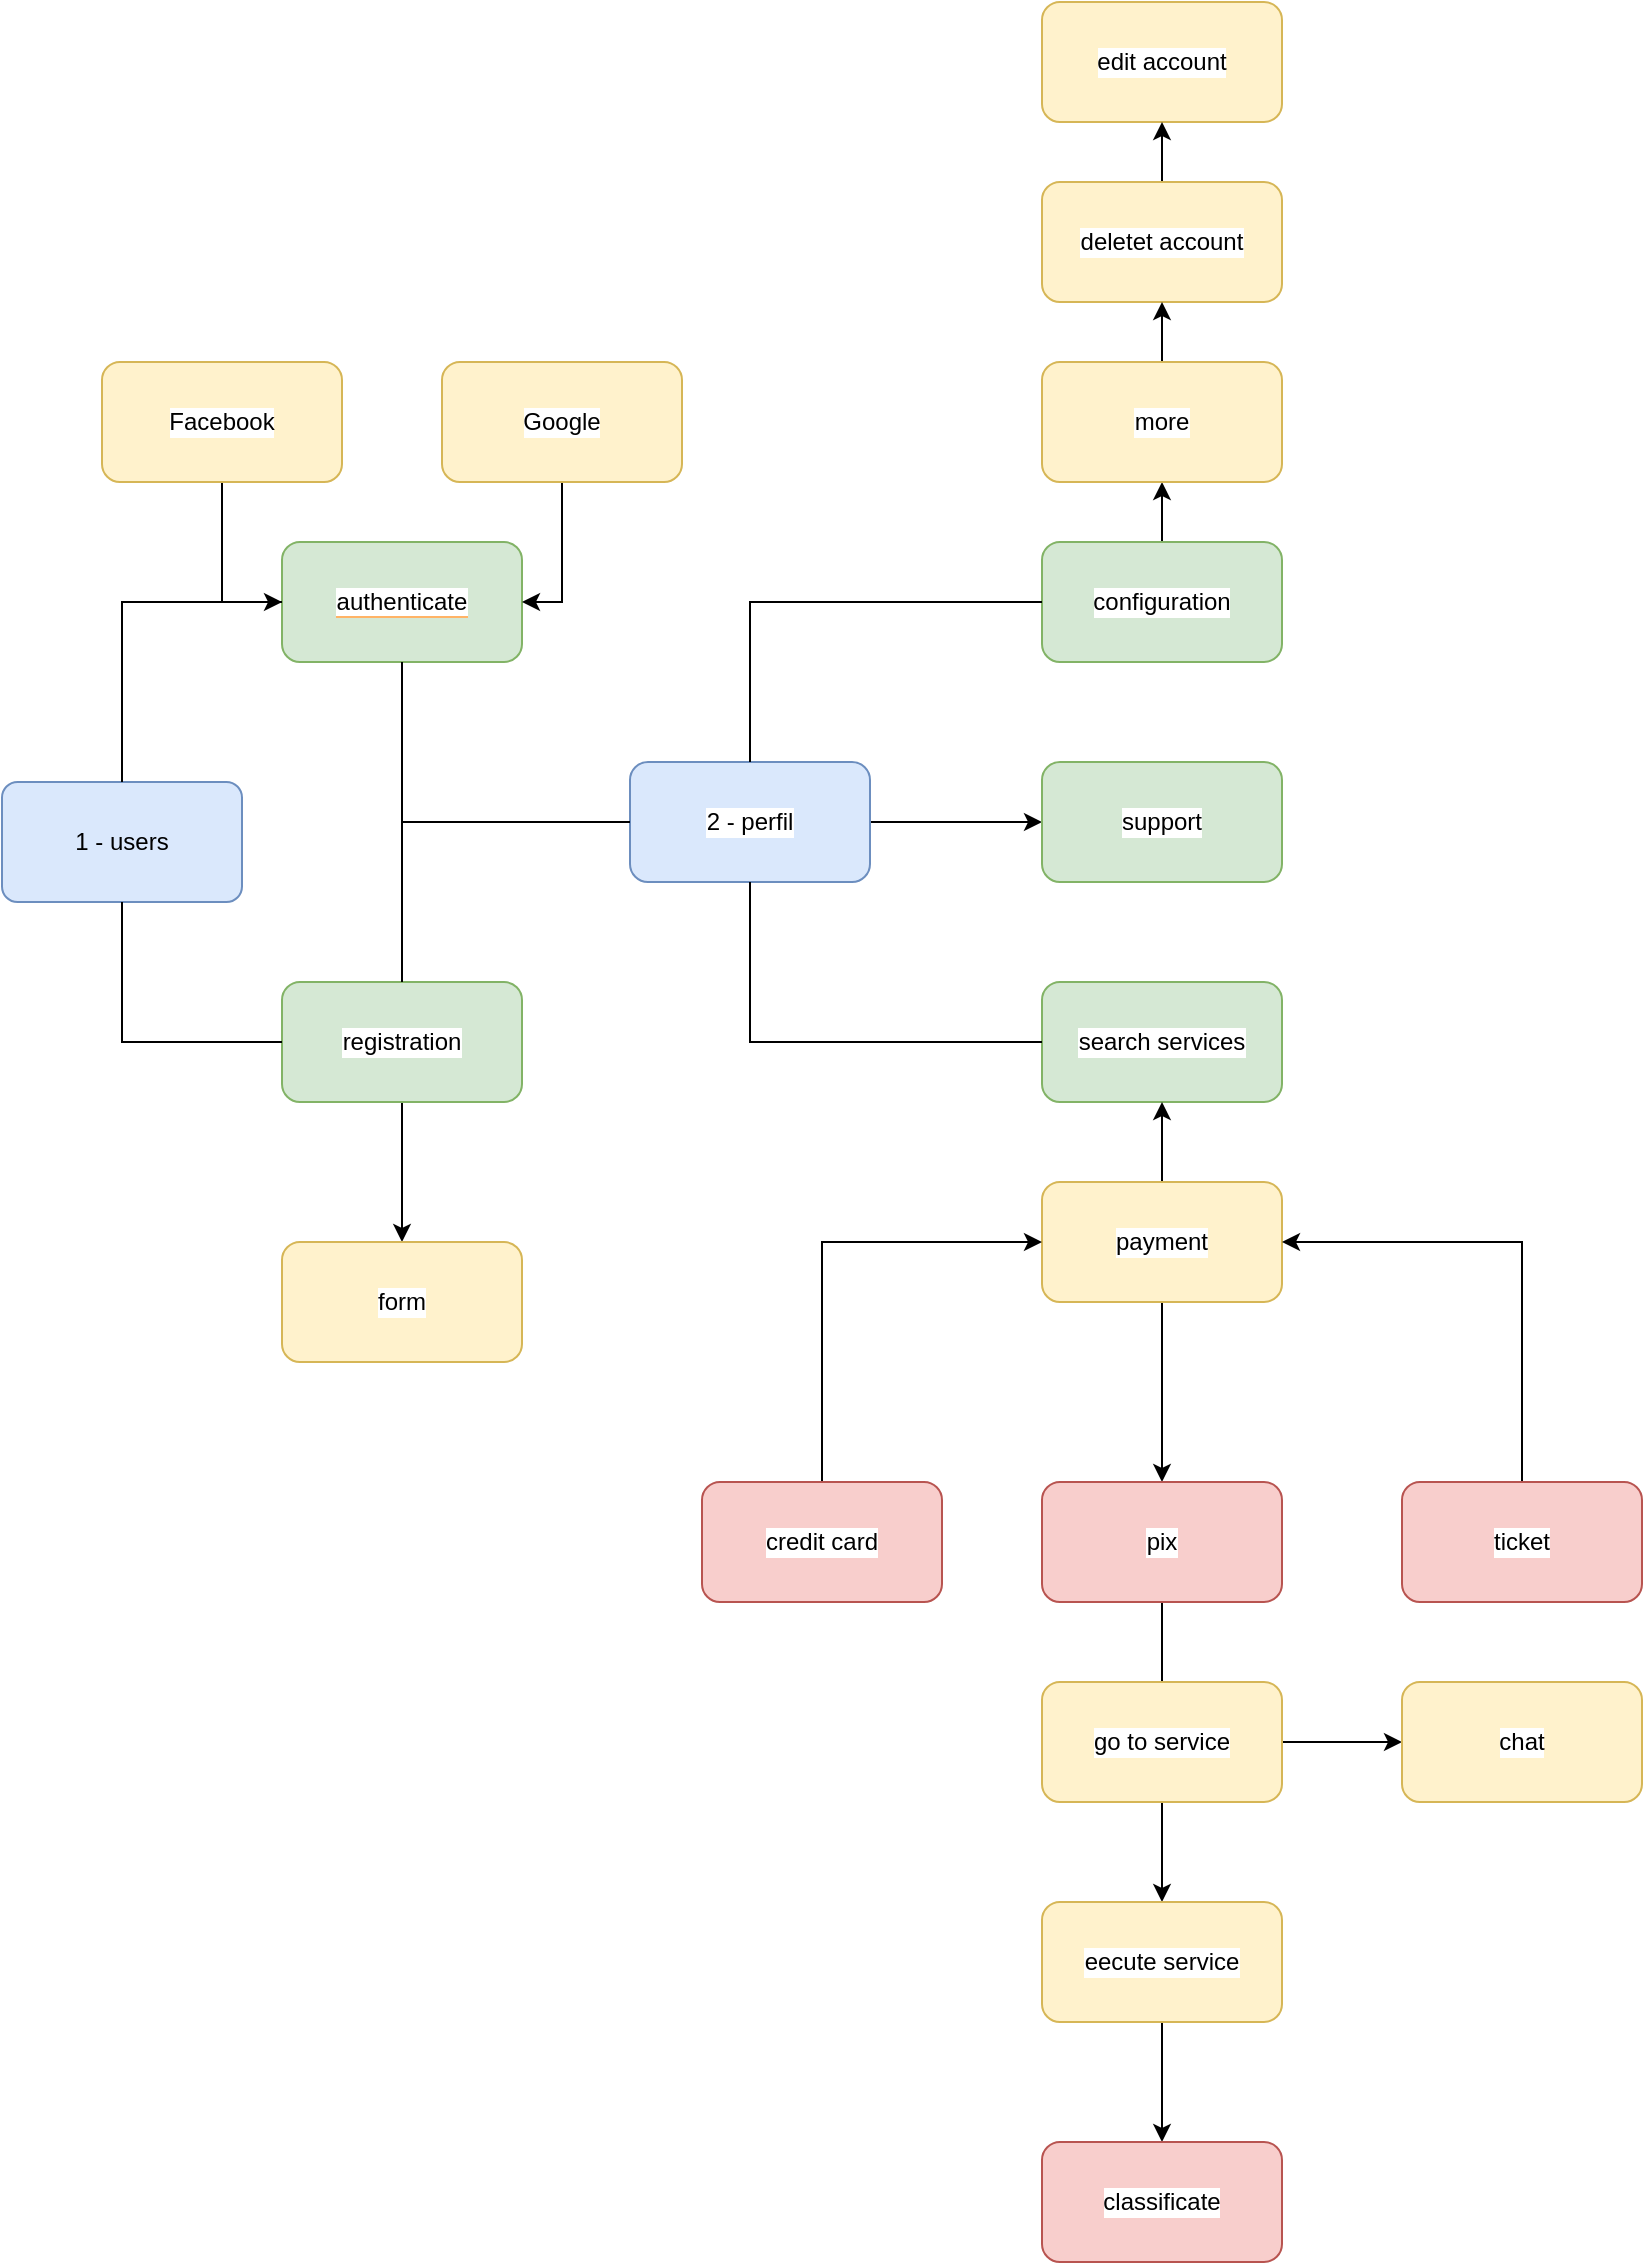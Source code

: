 <mxfile version="20.8.3" type="github"><diagram id="GysjQrM5TB3jKiKp3Abl" name="Página-1"><mxGraphModel dx="1194" dy="1855" grid="1" gridSize="10" guides="1" tooltips="1" connect="1" arrows="1" fold="1" page="1" pageScale="1" pageWidth="827" pageHeight="1169" math="0" shadow="0"><root><mxCell id="0"/><mxCell id="1" parent="0"/><mxCell id="OlG6YJmDsAbJ0_4S4ie8-1" value="1 - users" style="rounded=1;whiteSpace=wrap;html=1;arcSize=13;fillColor=#dae8fc;strokeColor=#6c8ebf;" vertex="1" parent="1"><mxGeometry x="40" y="260" width="120" height="60" as="geometry"/></mxCell><mxCell id="OlG6YJmDsAbJ0_4S4ie8-2" value="&lt;span style=&quot;background-color: rgb(255, 255, 255);&quot;&gt;authenticate&lt;/span&gt;" style="rounded=1;whiteSpace=wrap;html=1;labelBackgroundColor=#FFB366;fillColor=#d5e8d4;strokeColor=#82b366;" vertex="1" parent="1"><mxGeometry x="180" y="140" width="120" height="60" as="geometry"/></mxCell><mxCell id="OlG6YJmDsAbJ0_4S4ie8-6" value="" style="endArrow=none;html=1;rounded=0;entryX=0;entryY=0.5;entryDx=0;entryDy=0;exitX=0.5;exitY=0;exitDx=0;exitDy=0;" edge="1" parent="1" source="OlG6YJmDsAbJ0_4S4ie8-1" target="OlG6YJmDsAbJ0_4S4ie8-2"><mxGeometry width="50" height="50" relative="1" as="geometry"><mxPoint x="390" y="340" as="sourcePoint"/><mxPoint x="440" y="290" as="targetPoint"/><Array as="points"><mxPoint x="100" y="170"/></Array></mxGeometry></mxCell><mxCell id="OlG6YJmDsAbJ0_4S4ie8-31" style="edgeStyle=orthogonalEdgeStyle;rounded=0;orthogonalLoop=1;jettySize=auto;html=1;exitX=0.5;exitY=1;exitDx=0;exitDy=0;entryX=0.5;entryY=0;entryDx=0;entryDy=0;" edge="1" parent="1" source="OlG6YJmDsAbJ0_4S4ie8-7" target="OlG6YJmDsAbJ0_4S4ie8-24"><mxGeometry relative="1" as="geometry"/></mxCell><mxCell id="OlG6YJmDsAbJ0_4S4ie8-7" value="registration" style="rounded=1;whiteSpace=wrap;html=1;labelBackgroundColor=#FFFFFF;fillColor=#d5e8d4;strokeColor=#82b366;" vertex="1" parent="1"><mxGeometry x="180" y="360" width="120" height="60" as="geometry"/></mxCell><mxCell id="OlG6YJmDsAbJ0_4S4ie8-8" value="" style="endArrow=none;html=1;rounded=0;exitX=0.5;exitY=1;exitDx=0;exitDy=0;entryX=0;entryY=0.5;entryDx=0;entryDy=0;" edge="1" parent="1" source="OlG6YJmDsAbJ0_4S4ie8-1" target="OlG6YJmDsAbJ0_4S4ie8-7"><mxGeometry width="50" height="50" relative="1" as="geometry"><mxPoint x="390" y="340" as="sourcePoint"/><mxPoint x="440" y="290" as="targetPoint"/><Array as="points"><mxPoint x="100" y="390"/></Array></mxGeometry></mxCell><mxCell id="OlG6YJmDsAbJ0_4S4ie8-37" style="edgeStyle=orthogonalEdgeStyle;rounded=0;orthogonalLoop=1;jettySize=auto;html=1;exitX=1;exitY=0.5;exitDx=0;exitDy=0;" edge="1" parent="1" source="OlG6YJmDsAbJ0_4S4ie8-9" target="OlG6YJmDsAbJ0_4S4ie8-36"><mxGeometry relative="1" as="geometry"/></mxCell><mxCell id="OlG6YJmDsAbJ0_4S4ie8-9" value="2 - perfil" style="rounded=1;whiteSpace=wrap;html=1;labelBackgroundColor=#FFFFFF;fillColor=#dae8fc;strokeColor=#6c8ebf;" vertex="1" parent="1"><mxGeometry x="354" y="250" width="120" height="60" as="geometry"/></mxCell><mxCell id="OlG6YJmDsAbJ0_4S4ie8-10" value="" style="endArrow=none;html=1;rounded=0;exitX=0.5;exitY=1;exitDx=0;exitDy=0;entryX=0;entryY=0.5;entryDx=0;entryDy=0;" edge="1" parent="1" source="OlG6YJmDsAbJ0_4S4ie8-2" target="OlG6YJmDsAbJ0_4S4ie8-9"><mxGeometry width="50" height="50" relative="1" as="geometry"><mxPoint x="390" y="240" as="sourcePoint"/><mxPoint x="440" y="190" as="targetPoint"/><Array as="points"><mxPoint x="240" y="280"/></Array></mxGeometry></mxCell><mxCell id="OlG6YJmDsAbJ0_4S4ie8-11" value="" style="endArrow=none;html=1;rounded=0;exitX=0.5;exitY=0;exitDx=0;exitDy=0;" edge="1" parent="1" source="OlG6YJmDsAbJ0_4S4ie8-7"><mxGeometry width="50" height="50" relative="1" as="geometry"><mxPoint x="390" y="240" as="sourcePoint"/><mxPoint x="320" y="280" as="targetPoint"/><Array as="points"><mxPoint x="240" y="280"/></Array></mxGeometry></mxCell><mxCell id="OlG6YJmDsAbJ0_4S4ie8-59" style="edgeStyle=orthogonalEdgeStyle;rounded=0;orthogonalLoop=1;jettySize=auto;html=1;exitX=0.5;exitY=0;exitDx=0;exitDy=0;" edge="1" parent="1" source="OlG6YJmDsAbJ0_4S4ie8-12" target="OlG6YJmDsAbJ0_4S4ie8-58"><mxGeometry relative="1" as="geometry"/></mxCell><mxCell id="OlG6YJmDsAbJ0_4S4ie8-12" value="configuration" style="rounded=1;whiteSpace=wrap;html=1;labelBackgroundColor=#FFFFFF;fillColor=#d5e8d4;strokeColor=#82b366;" vertex="1" parent="1"><mxGeometry x="560" y="140" width="120" height="60" as="geometry"/></mxCell><mxCell id="OlG6YJmDsAbJ0_4S4ie8-13" value="" style="endArrow=none;html=1;rounded=0;entryX=0;entryY=0.5;entryDx=0;entryDy=0;exitX=0.5;exitY=0;exitDx=0;exitDy=0;" edge="1" parent="1" source="OlG6YJmDsAbJ0_4S4ie8-9" target="OlG6YJmDsAbJ0_4S4ie8-12"><mxGeometry width="50" height="50" relative="1" as="geometry"><mxPoint x="390" y="260" as="sourcePoint"/><mxPoint x="440" y="210" as="targetPoint"/><Array as="points"><mxPoint x="414" y="170"/></Array></mxGeometry></mxCell><mxCell id="OlG6YJmDsAbJ0_4S4ie8-14" value="search services" style="rounded=1;whiteSpace=wrap;html=1;labelBackgroundColor=#FFFFFF;fillColor=#d5e8d4;strokeColor=#82b366;" vertex="1" parent="1"><mxGeometry x="560" y="360" width="120" height="60" as="geometry"/></mxCell><mxCell id="OlG6YJmDsAbJ0_4S4ie8-15" value="" style="endArrow=none;html=1;rounded=0;exitX=0.5;exitY=1;exitDx=0;exitDy=0;entryX=0;entryY=0.5;entryDx=0;entryDy=0;" edge="1" parent="1" source="OlG6YJmDsAbJ0_4S4ie8-9" target="OlG6YJmDsAbJ0_4S4ie8-14"><mxGeometry width="50" height="50" relative="1" as="geometry"><mxPoint x="390" y="260" as="sourcePoint"/><mxPoint x="440" y="210" as="targetPoint"/><Array as="points"><mxPoint x="414" y="390"/></Array></mxGeometry></mxCell><mxCell id="OlG6YJmDsAbJ0_4S4ie8-47" style="edgeStyle=orthogonalEdgeStyle;rounded=0;orthogonalLoop=1;jettySize=auto;html=1;exitX=0.5;exitY=0;exitDx=0;exitDy=0;" edge="1" parent="1" source="OlG6YJmDsAbJ0_4S4ie8-16" target="OlG6YJmDsAbJ0_4S4ie8-14"><mxGeometry relative="1" as="geometry"/></mxCell><mxCell id="OlG6YJmDsAbJ0_4S4ie8-55" style="edgeStyle=orthogonalEdgeStyle;rounded=0;orthogonalLoop=1;jettySize=auto;html=1;exitX=0.5;exitY=1;exitDx=0;exitDy=0;" edge="1" parent="1" source="OlG6YJmDsAbJ0_4S4ie8-16" target="OlG6YJmDsAbJ0_4S4ie8-39"><mxGeometry relative="1" as="geometry"/></mxCell><mxCell id="OlG6YJmDsAbJ0_4S4ie8-16" value="payment" style="rounded=1;whiteSpace=wrap;html=1;labelBackgroundColor=#FFFFFF;fillColor=#fff2cc;strokeColor=#d6b656;" vertex="1" parent="1"><mxGeometry x="560" y="460" width="120" height="60" as="geometry"/></mxCell><mxCell id="OlG6YJmDsAbJ0_4S4ie8-24" value="form" style="rounded=1;whiteSpace=wrap;html=1;labelBackgroundColor=#FFFFFF;fillColor=#fff2cc;strokeColor=#d6b656;" vertex="1" parent="1"><mxGeometry x="180" y="490" width="120" height="60" as="geometry"/></mxCell><mxCell id="OlG6YJmDsAbJ0_4S4ie8-28" style="edgeStyle=orthogonalEdgeStyle;rounded=0;orthogonalLoop=1;jettySize=auto;html=1;exitX=0.5;exitY=1;exitDx=0;exitDy=0;entryX=0;entryY=0.5;entryDx=0;entryDy=0;" edge="1" parent="1" source="OlG6YJmDsAbJ0_4S4ie8-25" target="OlG6YJmDsAbJ0_4S4ie8-2"><mxGeometry relative="1" as="geometry"/></mxCell><mxCell id="OlG6YJmDsAbJ0_4S4ie8-25" value="Facebook" style="rounded=1;whiteSpace=wrap;html=1;labelBackgroundColor=#FFFFFF;fillColor=#fff2cc;strokeColor=#d6b656;" vertex="1" parent="1"><mxGeometry x="90" y="50" width="120" height="60" as="geometry"/></mxCell><mxCell id="OlG6YJmDsAbJ0_4S4ie8-30" style="edgeStyle=orthogonalEdgeStyle;rounded=0;orthogonalLoop=1;jettySize=auto;html=1;exitX=0.5;exitY=1;exitDx=0;exitDy=0;entryX=1;entryY=0.5;entryDx=0;entryDy=0;" edge="1" parent="1" source="OlG6YJmDsAbJ0_4S4ie8-26" target="OlG6YJmDsAbJ0_4S4ie8-2"><mxGeometry relative="1" as="geometry"/></mxCell><mxCell id="OlG6YJmDsAbJ0_4S4ie8-26" value="Google" style="rounded=1;whiteSpace=wrap;html=1;labelBackgroundColor=#FFFFFF;fillColor=#fff2cc;strokeColor=#d6b656;" vertex="1" parent="1"><mxGeometry x="260" y="50" width="120" height="60" as="geometry"/></mxCell><mxCell id="OlG6YJmDsAbJ0_4S4ie8-36" value="support" style="rounded=1;whiteSpace=wrap;html=1;labelBackgroundColor=#FFFFFF;fillColor=#d5e8d4;strokeColor=#82b366;" vertex="1" parent="1"><mxGeometry x="560" y="250" width="120" height="60" as="geometry"/></mxCell><mxCell id="OlG6YJmDsAbJ0_4S4ie8-45" style="edgeStyle=orthogonalEdgeStyle;rounded=0;orthogonalLoop=1;jettySize=auto;html=1;exitX=0.5;exitY=0;exitDx=0;exitDy=0;entryX=0;entryY=0.5;entryDx=0;entryDy=0;" edge="1" parent="1" source="OlG6YJmDsAbJ0_4S4ie8-38" target="OlG6YJmDsAbJ0_4S4ie8-16"><mxGeometry relative="1" as="geometry"/></mxCell><mxCell id="OlG6YJmDsAbJ0_4S4ie8-38" value="credit card" style="rounded=1;whiteSpace=wrap;html=1;labelBackgroundColor=#FFFFFF;fillColor=#f8cecc;strokeColor=#b85450;" vertex="1" parent="1"><mxGeometry x="390" y="610" width="120" height="60" as="geometry"/></mxCell><mxCell id="OlG6YJmDsAbJ0_4S4ie8-54" style="edgeStyle=orthogonalEdgeStyle;rounded=0;orthogonalLoop=1;jettySize=auto;html=1;exitX=0.5;exitY=1;exitDx=0;exitDy=0;" edge="1" parent="1" source="OlG6YJmDsAbJ0_4S4ie8-39" target="OlG6YJmDsAbJ0_4S4ie8-50"><mxGeometry relative="1" as="geometry"/></mxCell><mxCell id="OlG6YJmDsAbJ0_4S4ie8-39" value="pix" style="rounded=1;whiteSpace=wrap;html=1;labelBackgroundColor=#FFFFFF;fillColor=#f8cecc;strokeColor=#b85450;" vertex="1" parent="1"><mxGeometry x="560" y="610" width="120" height="60" as="geometry"/></mxCell><mxCell id="OlG6YJmDsAbJ0_4S4ie8-46" style="edgeStyle=orthogonalEdgeStyle;rounded=0;orthogonalLoop=1;jettySize=auto;html=1;exitX=0.5;exitY=0;exitDx=0;exitDy=0;entryX=1;entryY=0.5;entryDx=0;entryDy=0;" edge="1" parent="1" source="OlG6YJmDsAbJ0_4S4ie8-40" target="OlG6YJmDsAbJ0_4S4ie8-16"><mxGeometry relative="1" as="geometry"/></mxCell><mxCell id="OlG6YJmDsAbJ0_4S4ie8-40" value="ticket" style="rounded=1;whiteSpace=wrap;html=1;labelBackgroundColor=#FFFFFF;fillColor=#f8cecc;strokeColor=#b85450;" vertex="1" parent="1"><mxGeometry x="740" y="610" width="120" height="60" as="geometry"/></mxCell><mxCell id="OlG6YJmDsAbJ0_4S4ie8-53" style="edgeStyle=orthogonalEdgeStyle;rounded=0;orthogonalLoop=1;jettySize=auto;html=1;exitX=0.5;exitY=1;exitDx=0;exitDy=0;" edge="1" parent="1" source="OlG6YJmDsAbJ0_4S4ie8-50" target="OlG6YJmDsAbJ0_4S4ie8-52"><mxGeometry relative="1" as="geometry"/></mxCell><mxCell id="OlG6YJmDsAbJ0_4S4ie8-50" value="eecute service" style="rounded=1;whiteSpace=wrap;html=1;labelBackgroundColor=#FFFFFF;fillColor=#fff2cc;strokeColor=#d6b656;" vertex="1" parent="1"><mxGeometry x="560" y="820" width="120" height="60" as="geometry"/></mxCell><mxCell id="OlG6YJmDsAbJ0_4S4ie8-52" value="classificate" style="rounded=1;whiteSpace=wrap;html=1;labelBackgroundColor=#FFFFFF;fillColor=#f8cecc;strokeColor=#b85450;" vertex="1" parent="1"><mxGeometry x="560" y="940" width="120" height="60" as="geometry"/></mxCell><mxCell id="OlG6YJmDsAbJ0_4S4ie8-56" value="edit account" style="rounded=1;whiteSpace=wrap;html=1;labelBackgroundColor=#FFFFFF;fillColor=#fff2cc;strokeColor=#d6b656;" vertex="1" parent="1"><mxGeometry x="560" y="-130" width="120" height="60" as="geometry"/></mxCell><mxCell id="OlG6YJmDsAbJ0_4S4ie8-61" style="edgeStyle=orthogonalEdgeStyle;rounded=0;orthogonalLoop=1;jettySize=auto;html=1;entryX=0.5;entryY=1;entryDx=0;entryDy=0;" edge="1" parent="1" source="OlG6YJmDsAbJ0_4S4ie8-57" target="OlG6YJmDsAbJ0_4S4ie8-56"><mxGeometry relative="1" as="geometry"/></mxCell><mxCell id="OlG6YJmDsAbJ0_4S4ie8-57" value="deletet account" style="rounded=1;whiteSpace=wrap;html=1;labelBackgroundColor=#FFFFFF;fillColor=#fff2cc;strokeColor=#d6b656;" vertex="1" parent="1"><mxGeometry x="560" y="-40" width="120" height="60" as="geometry"/></mxCell><mxCell id="OlG6YJmDsAbJ0_4S4ie8-60" style="edgeStyle=orthogonalEdgeStyle;rounded=0;orthogonalLoop=1;jettySize=auto;html=1;exitX=0.5;exitY=0;exitDx=0;exitDy=0;entryX=0.5;entryY=1;entryDx=0;entryDy=0;" edge="1" parent="1" source="OlG6YJmDsAbJ0_4S4ie8-58" target="OlG6YJmDsAbJ0_4S4ie8-57"><mxGeometry relative="1" as="geometry"/></mxCell><mxCell id="OlG6YJmDsAbJ0_4S4ie8-58" value="more" style="rounded=1;whiteSpace=wrap;html=1;labelBackgroundColor=#FFFFFF;fillColor=#fff2cc;strokeColor=#d6b656;" vertex="1" parent="1"><mxGeometry x="560" y="50" width="120" height="60" as="geometry"/></mxCell><mxCell id="OlG6YJmDsAbJ0_4S4ie8-64" style="edgeStyle=orthogonalEdgeStyle;rounded=0;orthogonalLoop=1;jettySize=auto;html=1;exitX=1;exitY=0.5;exitDx=0;exitDy=0;entryX=0;entryY=0.5;entryDx=0;entryDy=0;" edge="1" parent="1" source="OlG6YJmDsAbJ0_4S4ie8-62" target="OlG6YJmDsAbJ0_4S4ie8-63"><mxGeometry relative="1" as="geometry"/></mxCell><mxCell id="OlG6YJmDsAbJ0_4S4ie8-62" value="go to service" style="rounded=1;whiteSpace=wrap;html=1;labelBackgroundColor=#FFFFFF;fillColor=#fff2cc;strokeColor=#d6b656;" vertex="1" parent="1"><mxGeometry x="560" y="710" width="120" height="60" as="geometry"/></mxCell><mxCell id="OlG6YJmDsAbJ0_4S4ie8-63" value="chat" style="rounded=1;whiteSpace=wrap;html=1;labelBackgroundColor=#FFFFFF;fillColor=#fff2cc;strokeColor=#d6b656;" vertex="1" parent="1"><mxGeometry x="740" y="710" width="120" height="60" as="geometry"/></mxCell></root></mxGraphModel></diagram></mxfile>
